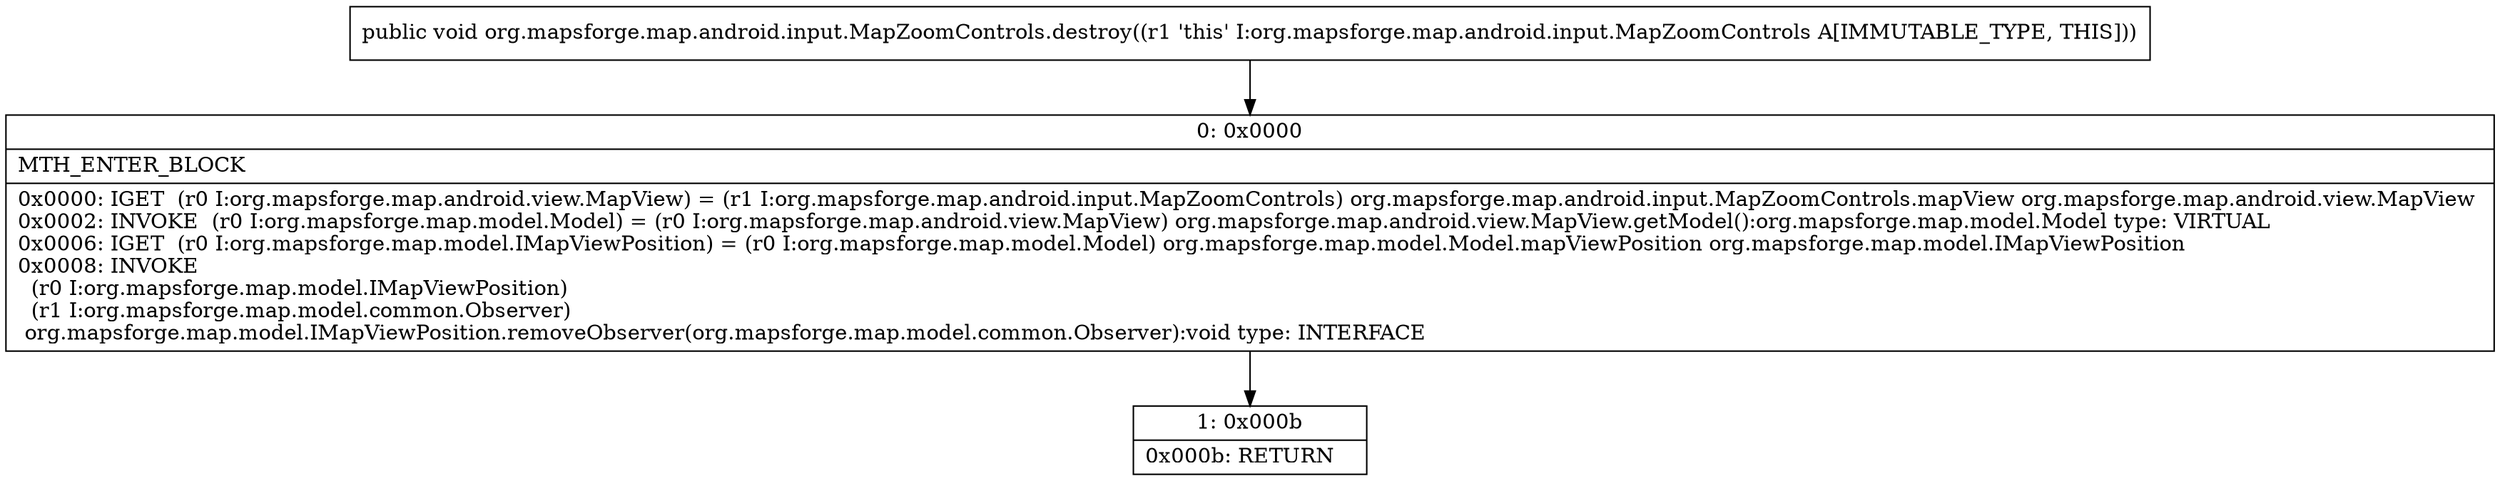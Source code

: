 digraph "CFG fororg.mapsforge.map.android.input.MapZoomControls.destroy()V" {
Node_0 [shape=record,label="{0\:\ 0x0000|MTH_ENTER_BLOCK\l|0x0000: IGET  (r0 I:org.mapsforge.map.android.view.MapView) = (r1 I:org.mapsforge.map.android.input.MapZoomControls) org.mapsforge.map.android.input.MapZoomControls.mapView org.mapsforge.map.android.view.MapView \l0x0002: INVOKE  (r0 I:org.mapsforge.map.model.Model) = (r0 I:org.mapsforge.map.android.view.MapView) org.mapsforge.map.android.view.MapView.getModel():org.mapsforge.map.model.Model type: VIRTUAL \l0x0006: IGET  (r0 I:org.mapsforge.map.model.IMapViewPosition) = (r0 I:org.mapsforge.map.model.Model) org.mapsforge.map.model.Model.mapViewPosition org.mapsforge.map.model.IMapViewPosition \l0x0008: INVOKE  \l  (r0 I:org.mapsforge.map.model.IMapViewPosition)\l  (r1 I:org.mapsforge.map.model.common.Observer)\l org.mapsforge.map.model.IMapViewPosition.removeObserver(org.mapsforge.map.model.common.Observer):void type: INTERFACE \l}"];
Node_1 [shape=record,label="{1\:\ 0x000b|0x000b: RETURN   \l}"];
MethodNode[shape=record,label="{public void org.mapsforge.map.android.input.MapZoomControls.destroy((r1 'this' I:org.mapsforge.map.android.input.MapZoomControls A[IMMUTABLE_TYPE, THIS])) }"];
MethodNode -> Node_0;
Node_0 -> Node_1;
}


